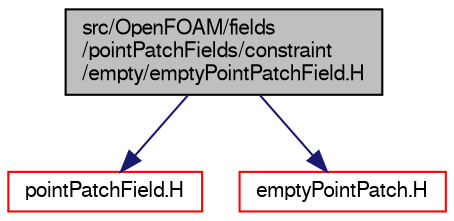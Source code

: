 digraph "src/OpenFOAM/fields/pointPatchFields/constraint/empty/emptyPointPatchField.H"
{
  bgcolor="transparent";
  edge [fontname="FreeSans",fontsize="10",labelfontname="FreeSans",labelfontsize="10"];
  node [fontname="FreeSans",fontsize="10",shape=record];
  Node0 [label="src/OpenFOAM/fields\l/pointPatchFields/constraint\l/empty/emptyPointPatchField.H",height=0.2,width=0.4,color="black", fillcolor="grey75", style="filled", fontcolor="black"];
  Node0 -> Node1 [color="midnightblue",fontsize="10",style="solid",fontname="FreeSans"];
  Node1 [label="pointPatchField.H",height=0.2,width=0.4,color="red",URL="$a10148.html"];
  Node0 -> Node141 [color="midnightblue",fontsize="10",style="solid",fontname="FreeSans"];
  Node141 [label="emptyPointPatch.H",height=0.2,width=0.4,color="red",URL="$a11450.html"];
}
